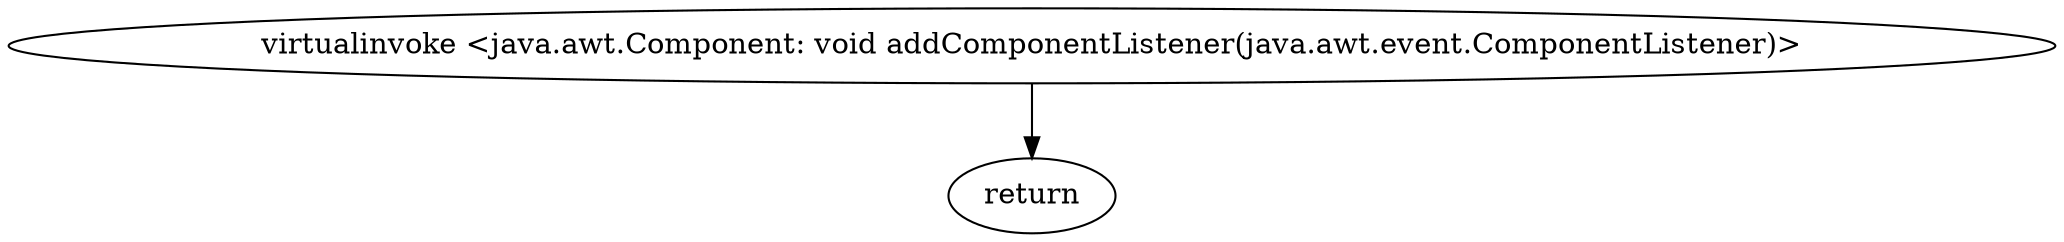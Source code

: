 digraph "" {
"virtualinvoke <java.awt.Component: void addComponentListener(java.awt.event.ComponentListener)>";
 "virtualinvoke <java.awt.Component: void addComponentListener(java.awt.event.ComponentListener)>"->"return";
}
